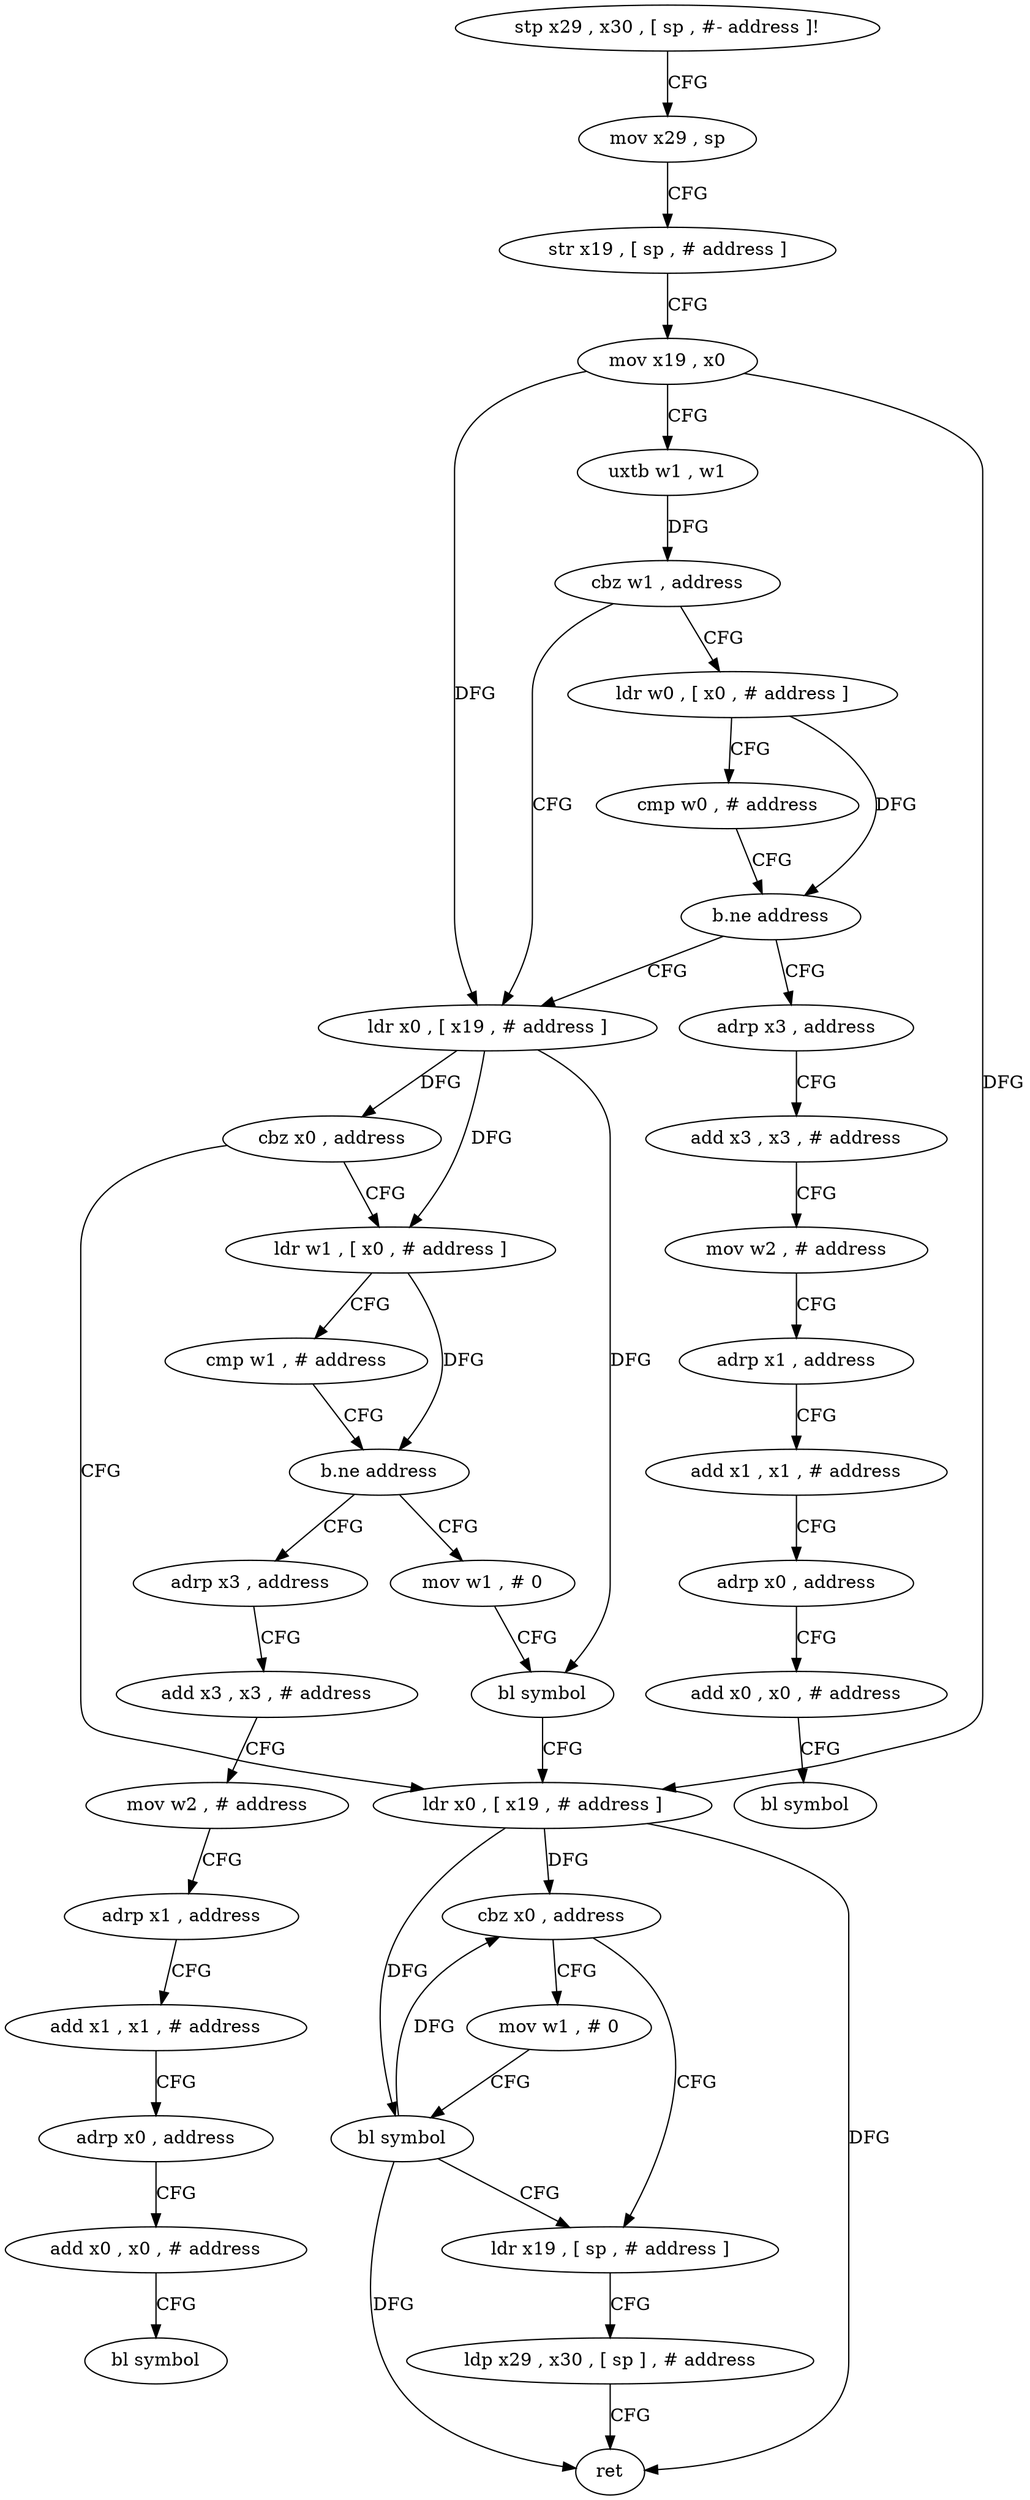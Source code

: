 digraph "func" {
"4221276" [label = "stp x29 , x30 , [ sp , #- address ]!" ]
"4221280" [label = "mov x29 , sp" ]
"4221284" [label = "str x19 , [ sp , # address ]" ]
"4221288" [label = "mov x19 , x0" ]
"4221292" [label = "uxtb w1 , w1" ]
"4221296" [label = "cbz w1 , address" ]
"4221312" [label = "ldr x0 , [ x19 , # address ]" ]
"4221300" [label = "ldr w0 , [ x0 , # address ]" ]
"4221316" [label = "cbz x0 , address" ]
"4221340" [label = "ldr x0 , [ x19 , # address ]" ]
"4221320" [label = "ldr w1 , [ x0 , # address ]" ]
"4221304" [label = "cmp w0 , # address" ]
"4221308" [label = "b.ne address" ]
"4221368" [label = "adrp x3 , address" ]
"4221344" [label = "cbz x0 , address" ]
"4221356" [label = "ldr x19 , [ sp , # address ]" ]
"4221348" [label = "mov w1 , # 0" ]
"4221324" [label = "cmp w1 , # address" ]
"4221328" [label = "b.ne address" ]
"4221400" [label = "adrp x3 , address" ]
"4221332" [label = "mov w1 , # 0" ]
"4221372" [label = "add x3 , x3 , # address" ]
"4221376" [label = "mov w2 , # address" ]
"4221380" [label = "adrp x1 , address" ]
"4221384" [label = "add x1 , x1 , # address" ]
"4221388" [label = "adrp x0 , address" ]
"4221392" [label = "add x0 , x0 , # address" ]
"4221396" [label = "bl symbol" ]
"4221360" [label = "ldp x29 , x30 , [ sp ] , # address" ]
"4221364" [label = "ret" ]
"4221352" [label = "bl symbol" ]
"4221404" [label = "add x3 , x3 , # address" ]
"4221408" [label = "mov w2 , # address" ]
"4221412" [label = "adrp x1 , address" ]
"4221416" [label = "add x1 , x1 , # address" ]
"4221420" [label = "adrp x0 , address" ]
"4221424" [label = "add x0 , x0 , # address" ]
"4221428" [label = "bl symbol" ]
"4221336" [label = "bl symbol" ]
"4221276" -> "4221280" [ label = "CFG" ]
"4221280" -> "4221284" [ label = "CFG" ]
"4221284" -> "4221288" [ label = "CFG" ]
"4221288" -> "4221292" [ label = "CFG" ]
"4221288" -> "4221312" [ label = "DFG" ]
"4221288" -> "4221340" [ label = "DFG" ]
"4221292" -> "4221296" [ label = "DFG" ]
"4221296" -> "4221312" [ label = "CFG" ]
"4221296" -> "4221300" [ label = "CFG" ]
"4221312" -> "4221316" [ label = "DFG" ]
"4221312" -> "4221320" [ label = "DFG" ]
"4221312" -> "4221336" [ label = "DFG" ]
"4221300" -> "4221304" [ label = "CFG" ]
"4221300" -> "4221308" [ label = "DFG" ]
"4221316" -> "4221340" [ label = "CFG" ]
"4221316" -> "4221320" [ label = "CFG" ]
"4221340" -> "4221344" [ label = "DFG" ]
"4221340" -> "4221364" [ label = "DFG" ]
"4221340" -> "4221352" [ label = "DFG" ]
"4221320" -> "4221324" [ label = "CFG" ]
"4221320" -> "4221328" [ label = "DFG" ]
"4221304" -> "4221308" [ label = "CFG" ]
"4221308" -> "4221368" [ label = "CFG" ]
"4221308" -> "4221312" [ label = "CFG" ]
"4221368" -> "4221372" [ label = "CFG" ]
"4221344" -> "4221356" [ label = "CFG" ]
"4221344" -> "4221348" [ label = "CFG" ]
"4221356" -> "4221360" [ label = "CFG" ]
"4221348" -> "4221352" [ label = "CFG" ]
"4221324" -> "4221328" [ label = "CFG" ]
"4221328" -> "4221400" [ label = "CFG" ]
"4221328" -> "4221332" [ label = "CFG" ]
"4221400" -> "4221404" [ label = "CFG" ]
"4221332" -> "4221336" [ label = "CFG" ]
"4221372" -> "4221376" [ label = "CFG" ]
"4221376" -> "4221380" [ label = "CFG" ]
"4221380" -> "4221384" [ label = "CFG" ]
"4221384" -> "4221388" [ label = "CFG" ]
"4221388" -> "4221392" [ label = "CFG" ]
"4221392" -> "4221396" [ label = "CFG" ]
"4221360" -> "4221364" [ label = "CFG" ]
"4221352" -> "4221356" [ label = "CFG" ]
"4221352" -> "4221344" [ label = "DFG" ]
"4221352" -> "4221364" [ label = "DFG" ]
"4221404" -> "4221408" [ label = "CFG" ]
"4221408" -> "4221412" [ label = "CFG" ]
"4221412" -> "4221416" [ label = "CFG" ]
"4221416" -> "4221420" [ label = "CFG" ]
"4221420" -> "4221424" [ label = "CFG" ]
"4221424" -> "4221428" [ label = "CFG" ]
"4221336" -> "4221340" [ label = "CFG" ]
}

